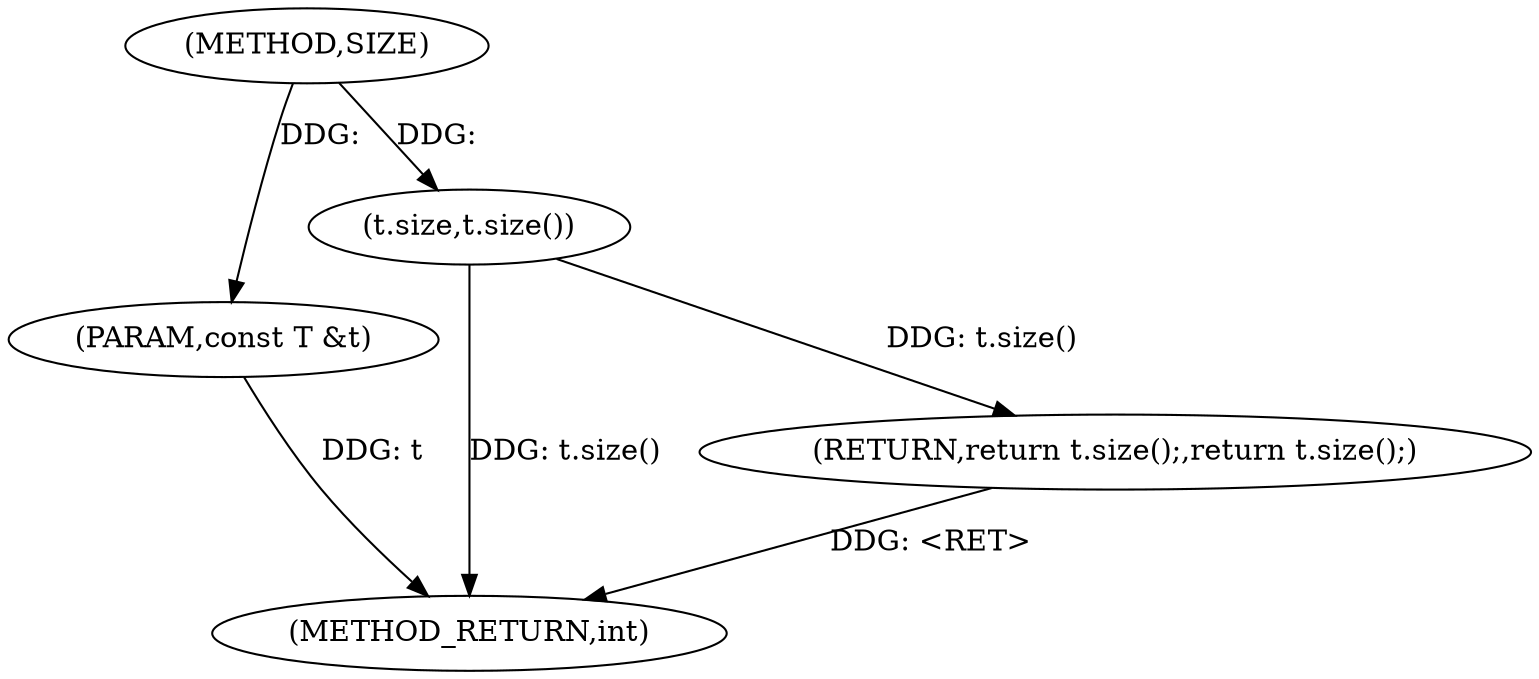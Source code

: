 digraph "SIZE" {  
"1000110" [label = "(METHOD,SIZE)" ]
"1000115" [label = "(METHOD_RETURN,int)" ]
"1000111" [label = "(PARAM,const T &t)" ]
"1000113" [label = "(RETURN,return t.size();,return t.size();)" ]
"1000114" [label = "(t.size,t.size())" ]
  "1000113" -> "1000115"  [ label = "DDG: <RET>"] 
  "1000111" -> "1000115"  [ label = "DDG: t"] 
  "1000114" -> "1000115"  [ label = "DDG: t.size()"] 
  "1000110" -> "1000111"  [ label = "DDG: "] 
  "1000114" -> "1000113"  [ label = "DDG: t.size()"] 
  "1000110" -> "1000114"  [ label = "DDG: "] 
}
